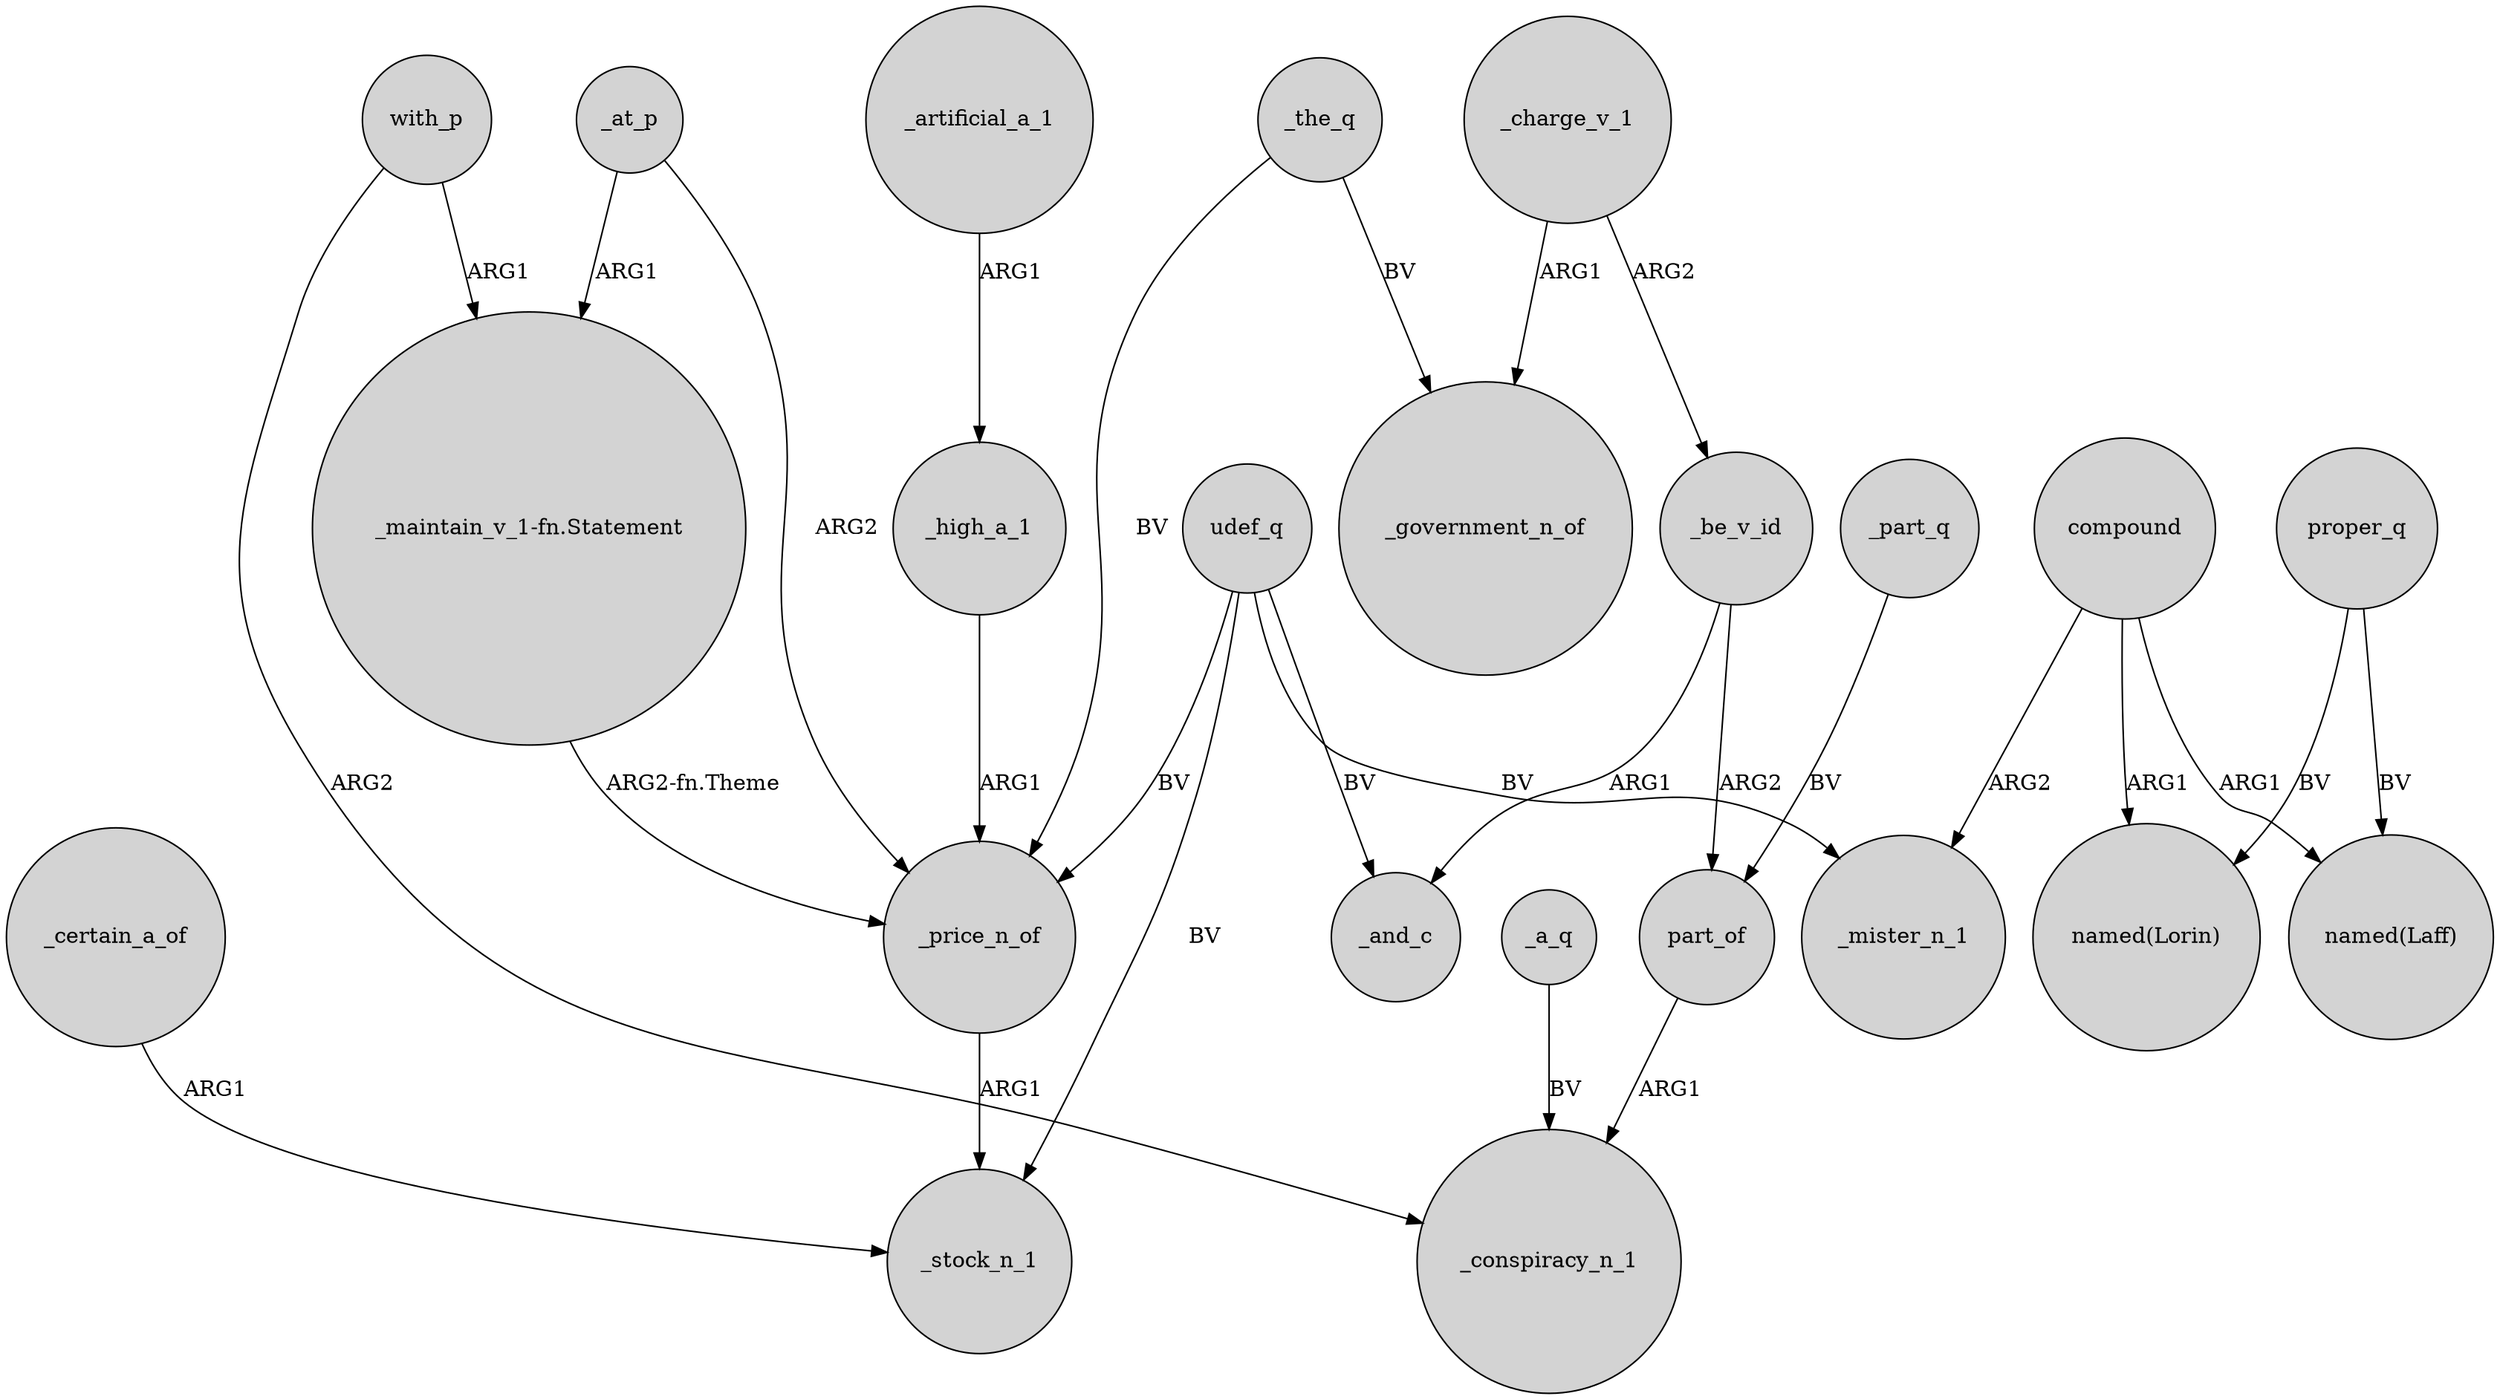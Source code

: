 digraph {
	node [shape=circle style=filled]
	udef_q -> _price_n_of [label=BV]
	proper_q -> "named(Laff)" [label=BV]
	compound -> _mister_n_1 [label=ARG2]
	_charge_v_1 -> _government_n_of [label=ARG1]
	udef_q -> _mister_n_1 [label=BV]
	_be_v_id -> _and_c [label=ARG1]
	with_p -> _conspiracy_n_1 [label=ARG2]
	with_p -> "_maintain_v_1-fn.Statement" [label=ARG1]
	_the_q -> _price_n_of [label=BV]
	_part_q -> part_of [label=BV]
	proper_q -> "named(Lorin)" [label=BV]
	compound -> "named(Lorin)" [label=ARG1]
	udef_q -> _stock_n_1 [label=BV]
	_high_a_1 -> _price_n_of [label=ARG1]
	"_maintain_v_1-fn.Statement" -> _price_n_of [label="ARG2-fn.Theme"]
	_artificial_a_1 -> _high_a_1 [label=ARG1]
	_a_q -> _conspiracy_n_1 [label=BV]
	_certain_a_of -> _stock_n_1 [label=ARG1]
	_price_n_of -> _stock_n_1 [label=ARG1]
	_the_q -> _government_n_of [label=BV]
	part_of -> _conspiracy_n_1 [label=ARG1]
	compound -> "named(Laff)" [label=ARG1]
	_at_p -> "_maintain_v_1-fn.Statement" [label=ARG1]
	_be_v_id -> part_of [label=ARG2]
	udef_q -> _and_c [label=BV]
	_at_p -> _price_n_of [label=ARG2]
	_charge_v_1 -> _be_v_id [label=ARG2]
}
